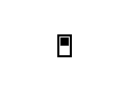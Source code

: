 graph test {
	margin = 0;
	n0 [shape=none,margin=none,label=<<table border="1" cellborder="0" cellspacing="0"><tr><td bgcolor="#000000"></td></tr><tr><td bgcolor="#ffffff"></td></tr></table>>];


}
